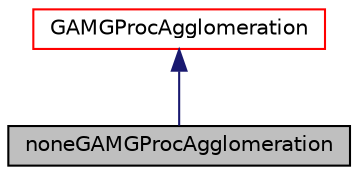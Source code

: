 digraph "noneGAMGProcAgglomeration"
{
  bgcolor="transparent";
  edge [fontname="Helvetica",fontsize="10",labelfontname="Helvetica",labelfontsize="10"];
  node [fontname="Helvetica",fontsize="10",shape=record];
  Node2 [label="noneGAMGProcAgglomeration",height=0.2,width=0.4,color="black", fillcolor="grey75", style="filled", fontcolor="black"];
  Node3 -> Node2 [dir="back",color="midnightblue",fontsize="10",style="solid",fontname="Helvetica"];
  Node3 [label="GAMGProcAgglomeration",height=0.2,width=0.4,color="red",URL="$a28025.html",tooltip="Processor agglomeration of GAMGAgglomerations. "];
}

